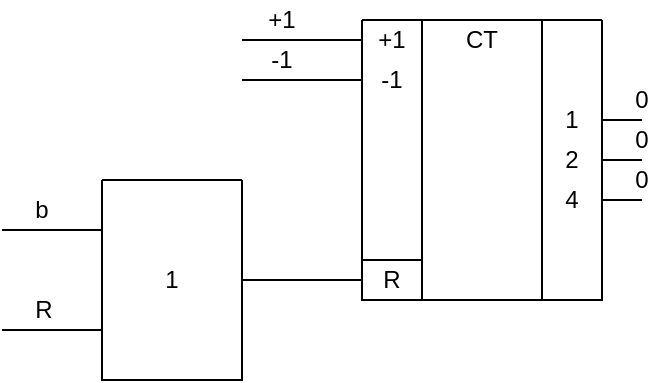 <mxfile version="14.7.2" type="device"><diagram id="6rTT9G7XrdYnJIxg4RJ-" name="Page-1"><mxGraphModel dx="2114" dy="1424" grid="1" gridSize="10" guides="1" tooltips="1" connect="1" arrows="1" fold="1" page="1" pageScale="1" pageWidth="827" pageHeight="1169" math="0" shadow="0"><root><mxCell id="0"/><mxCell id="1" parent="0"/><mxCell id="-T7OmZm6fEf4eTsKaIt3-89" value="" style="swimlane;startSize=0;" parent="1" vertex="1"><mxGeometry x="-1200" y="-910" width="120" height="140" as="geometry"/></mxCell><mxCell id="-T7OmZm6fEf4eTsKaIt3-92" value="CT" style="text;html=1;strokeColor=none;fillColor=none;align=center;verticalAlign=middle;whiteSpace=wrap;rounded=0;" parent="-T7OmZm6fEf4eTsKaIt3-89" vertex="1"><mxGeometry x="40" width="40" height="20" as="geometry"/></mxCell><mxCell id="-T7OmZm6fEf4eTsKaIt3-94" value="+1" style="text;html=1;strokeColor=none;fillColor=none;align=center;verticalAlign=middle;whiteSpace=wrap;rounded=0;" parent="-T7OmZm6fEf4eTsKaIt3-89" vertex="1"><mxGeometry width="30" height="20" as="geometry"/></mxCell><mxCell id="-T7OmZm6fEf4eTsKaIt3-93" value="-1" style="text;html=1;strokeColor=none;fillColor=none;align=center;verticalAlign=middle;whiteSpace=wrap;rounded=0;" parent="-T7OmZm6fEf4eTsKaIt3-89" vertex="1"><mxGeometry y="20" width="30" height="20" as="geometry"/></mxCell><mxCell id="-T7OmZm6fEf4eTsKaIt3-102" value="" style="endArrow=none;html=1;exitX=0;exitY=0.25;exitDx=0;exitDy=0;" parent="-T7OmZm6fEf4eTsKaIt3-89" edge="1"><mxGeometry width="50" height="50" relative="1" as="geometry"><mxPoint y="120" as="sourcePoint"/><mxPoint x="30" y="120" as="targetPoint"/></mxGeometry></mxCell><mxCell id="-T7OmZm6fEf4eTsKaIt3-103" value="R" style="text;html=1;strokeColor=none;fillColor=none;align=center;verticalAlign=middle;whiteSpace=wrap;rounded=0;" parent="-T7OmZm6fEf4eTsKaIt3-89" vertex="1"><mxGeometry y="120" width="30" height="20" as="geometry"/></mxCell><mxCell id="-T7OmZm6fEf4eTsKaIt3-104" value="1" style="text;html=1;strokeColor=none;fillColor=none;align=center;verticalAlign=middle;whiteSpace=wrap;rounded=0;" parent="-T7OmZm6fEf4eTsKaIt3-89" vertex="1"><mxGeometry x="90" y="40" width="30" height="20" as="geometry"/></mxCell><mxCell id="-T7OmZm6fEf4eTsKaIt3-105" value="2" style="text;html=1;strokeColor=none;fillColor=none;align=center;verticalAlign=middle;whiteSpace=wrap;rounded=0;" parent="-T7OmZm6fEf4eTsKaIt3-89" vertex="1"><mxGeometry x="90" y="60" width="30" height="20" as="geometry"/></mxCell><mxCell id="-T7OmZm6fEf4eTsKaIt3-106" value="4" style="text;html=1;strokeColor=none;fillColor=none;align=center;verticalAlign=middle;whiteSpace=wrap;rounded=0;" parent="-T7OmZm6fEf4eTsKaIt3-89" vertex="1"><mxGeometry x="90" y="80" width="30" height="20" as="geometry"/></mxCell><mxCell id="-T7OmZm6fEf4eTsKaIt3-90" value="" style="endArrow=none;html=1;entryX=0.25;entryY=0;entryDx=0;entryDy=0;exitX=0.25;exitY=1;exitDx=0;exitDy=0;" parent="1" source="-T7OmZm6fEf4eTsKaIt3-89" target="-T7OmZm6fEf4eTsKaIt3-89" edge="1"><mxGeometry width="50" height="50" relative="1" as="geometry"><mxPoint x="-1150" y="-740" as="sourcePoint"/><mxPoint x="-1100" y="-790" as="targetPoint"/></mxGeometry></mxCell><mxCell id="-T7OmZm6fEf4eTsKaIt3-91" value="" style="endArrow=none;html=1;exitX=0.75;exitY=1;exitDx=0;exitDy=0;entryX=0.75;entryY=0;entryDx=0;entryDy=0;" parent="1" source="-T7OmZm6fEf4eTsKaIt3-89" target="-T7OmZm6fEf4eTsKaIt3-89" edge="1"><mxGeometry width="50" height="50" relative="1" as="geometry"><mxPoint x="-1150" y="-740" as="sourcePoint"/><mxPoint x="-1100" y="-790" as="targetPoint"/></mxGeometry></mxCell><mxCell id="-T7OmZm6fEf4eTsKaIt3-107" value="" style="endArrow=none;html=1;entryX=0;entryY=0.5;entryDx=0;entryDy=0;exitX=1;exitY=0.5;exitDx=0;exitDy=0;" parent="1" target="-T7OmZm6fEf4eTsKaIt3-103" edge="1" source="0HGzI776jsTZiJUBqF3e-1"><mxGeometry width="50" height="50" relative="1" as="geometry"><mxPoint x="-1240" y="-780" as="sourcePoint"/><mxPoint x="-1100" y="-830" as="targetPoint"/></mxGeometry></mxCell><mxCell id="-T7OmZm6fEf4eTsKaIt3-108" value="b" style="text;html=1;strokeColor=none;fillColor=none;align=center;verticalAlign=middle;whiteSpace=wrap;rounded=0;" parent="1" vertex="1"><mxGeometry x="-1380" y="-825" width="40" height="20" as="geometry"/></mxCell><mxCell id="-T7OmZm6fEf4eTsKaIt3-113" value="" style="endArrow=none;html=1;entryX=0;entryY=0.5;entryDx=0;entryDy=0;" parent="1" target="-T7OmZm6fEf4eTsKaIt3-93" edge="1"><mxGeometry width="50" height="50" relative="1" as="geometry"><mxPoint x="-1260" y="-880" as="sourcePoint"/><mxPoint x="-1110" y="-910" as="targetPoint"/></mxGeometry></mxCell><mxCell id="-T7OmZm6fEf4eTsKaIt3-114" value="" style="endArrow=none;html=1;entryX=0;entryY=0.5;entryDx=0;entryDy=0;" parent="1" target="-T7OmZm6fEf4eTsKaIt3-94" edge="1"><mxGeometry width="50" height="50" relative="1" as="geometry"><mxPoint x="-1260" y="-900" as="sourcePoint"/><mxPoint x="-1110" y="-910" as="targetPoint"/></mxGeometry></mxCell><mxCell id="-T7OmZm6fEf4eTsKaIt3-115" value="+1" style="text;html=1;strokeColor=none;fillColor=none;align=center;verticalAlign=middle;whiteSpace=wrap;rounded=0;" parent="1" vertex="1"><mxGeometry x="-1260" y="-920" width="40" height="20" as="geometry"/></mxCell><mxCell id="-T7OmZm6fEf4eTsKaIt3-116" value="-1" style="text;html=1;strokeColor=none;fillColor=none;align=center;verticalAlign=middle;whiteSpace=wrap;rounded=0;" parent="1" vertex="1"><mxGeometry x="-1260" y="-900" width="40" height="20" as="geometry"/></mxCell><mxCell id="-T7OmZm6fEf4eTsKaIt3-122" value="" style="endArrow=none;html=1;exitX=1;exitY=0.5;exitDx=0;exitDy=0;" parent="1" source="-T7OmZm6fEf4eTsKaIt3-104" edge="1"><mxGeometry width="50" height="50" relative="1" as="geometry"><mxPoint x="-1160" y="-820" as="sourcePoint"/><mxPoint x="-1060" y="-860" as="targetPoint"/></mxGeometry></mxCell><mxCell id="-T7OmZm6fEf4eTsKaIt3-123" value="" style="endArrow=none;html=1;exitX=1;exitY=0.5;exitDx=0;exitDy=0;" parent="1" edge="1"><mxGeometry width="50" height="50" relative="1" as="geometry"><mxPoint x="-1080" y="-840" as="sourcePoint"/><mxPoint x="-1060" y="-840" as="targetPoint"/></mxGeometry></mxCell><mxCell id="-T7OmZm6fEf4eTsKaIt3-124" value="" style="endArrow=none;html=1;exitX=1;exitY=0.5;exitDx=0;exitDy=0;" parent="1" edge="1"><mxGeometry width="50" height="50" relative="1" as="geometry"><mxPoint x="-1080" y="-820" as="sourcePoint"/><mxPoint x="-1060" y="-820" as="targetPoint"/></mxGeometry></mxCell><mxCell id="0HGzI776jsTZiJUBqF3e-1" value="" style="swimlane;startSize=0;" vertex="1" parent="1"><mxGeometry x="-1330" y="-830" width="70" height="100" as="geometry"/></mxCell><mxCell id="0HGzI776jsTZiJUBqF3e-2" value="1" style="text;html=1;strokeColor=none;fillColor=none;align=center;verticalAlign=middle;whiteSpace=wrap;rounded=0;" vertex="1" parent="0HGzI776jsTZiJUBqF3e-1"><mxGeometry width="70" height="100" as="geometry"/></mxCell><mxCell id="0HGzI776jsTZiJUBqF3e-3" value="" style="endArrow=none;html=1;exitX=0;exitY=0.25;exitDx=0;exitDy=0;" edge="1" parent="1" source="0HGzI776jsTZiJUBqF3e-2"><mxGeometry width="50" height="50" relative="1" as="geometry"><mxPoint x="-1230" y="-770" as="sourcePoint"/><mxPoint x="-1380" y="-805" as="targetPoint"/></mxGeometry></mxCell><mxCell id="0HGzI776jsTZiJUBqF3e-4" value="" style="endArrow=none;html=1;entryX=0;entryY=0.75;entryDx=0;entryDy=0;" edge="1" parent="1" target="0HGzI776jsTZiJUBqF3e-2"><mxGeometry width="50" height="50" relative="1" as="geometry"><mxPoint x="-1380" y="-755" as="sourcePoint"/><mxPoint x="-1310" y="-820" as="targetPoint"/></mxGeometry></mxCell><mxCell id="0HGzI776jsTZiJUBqF3e-5" value="R" style="text;html=1;strokeColor=none;fillColor=none;align=center;verticalAlign=middle;whiteSpace=wrap;rounded=0;" vertex="1" parent="1"><mxGeometry x="-1379" y="-775" width="40" height="20" as="geometry"/></mxCell><mxCell id="0HGzI776jsTZiJUBqF3e-6" value="0" style="text;html=1;strokeColor=none;fillColor=none;align=center;verticalAlign=middle;whiteSpace=wrap;rounded=0;" vertex="1" parent="1"><mxGeometry x="-1070" y="-880" width="20" height="20" as="geometry"/></mxCell><mxCell id="0HGzI776jsTZiJUBqF3e-7" value="0" style="text;html=1;strokeColor=none;fillColor=none;align=center;verticalAlign=middle;whiteSpace=wrap;rounded=0;" vertex="1" parent="1"><mxGeometry x="-1070" y="-860" width="20" height="20" as="geometry"/></mxCell><mxCell id="0HGzI776jsTZiJUBqF3e-8" value="0" style="text;html=1;strokeColor=none;fillColor=none;align=center;verticalAlign=middle;whiteSpace=wrap;rounded=0;" vertex="1" parent="1"><mxGeometry x="-1070" y="-840" width="20" height="20" as="geometry"/></mxCell></root></mxGraphModel></diagram></mxfile>